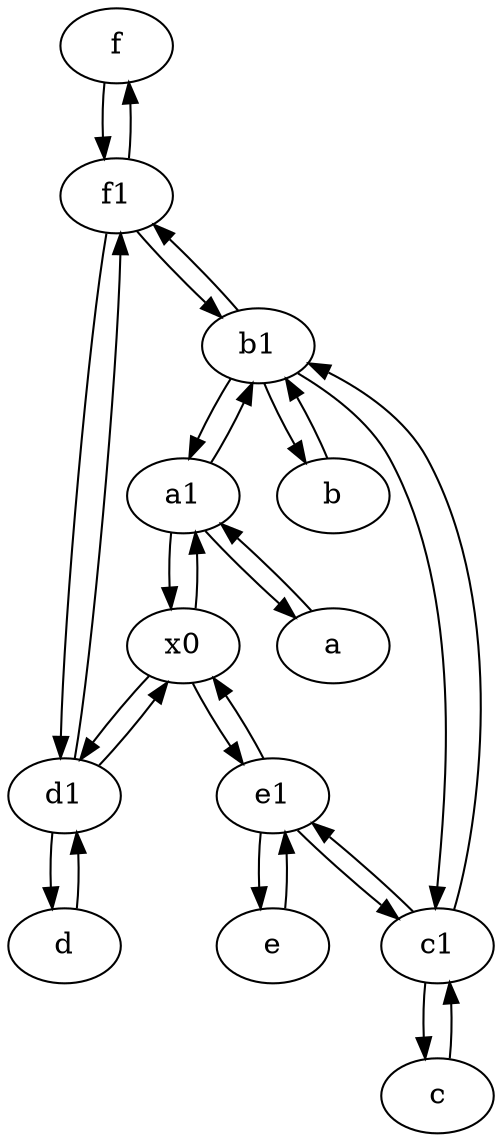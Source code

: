 digraph  {
	f [pos="15,45!"];
	d [pos="20,30!"];
	a1 [pos="40,15!"];
	d1 [pos="25,30!"];
	f1;
	e [pos="30,50!"];
	b1 [pos="45,20!"];
	e1 [pos="25,45!"];
	b [pos="50,20!"];
	c1 [pos="30,15!"];
	c [pos="20,10!"];
	x0;
	a [pos="40,10!"];
	a1 -> a;
	c1 -> b1;
	x0 -> a1;
	f1 -> f;
	d1 -> x0;
	e -> e1;
	b -> b1;
	f1 -> b1;
	c -> c1;
	b1 -> f1;
	e1 -> e;
	b1 -> c1;
	x0 -> d1;
	a1 -> x0;
	b1 -> b;
	c1 -> e1;
	d1 -> d;
	a -> a1;
	e1 -> c1;
	x0 -> e1;
	b1 -> a1;
	e1 -> x0;
	a1 -> b1;
	d1 -> f1;
	d -> d1;
	f -> f1;
	f1 -> d1;
	c1 -> c;

	}
